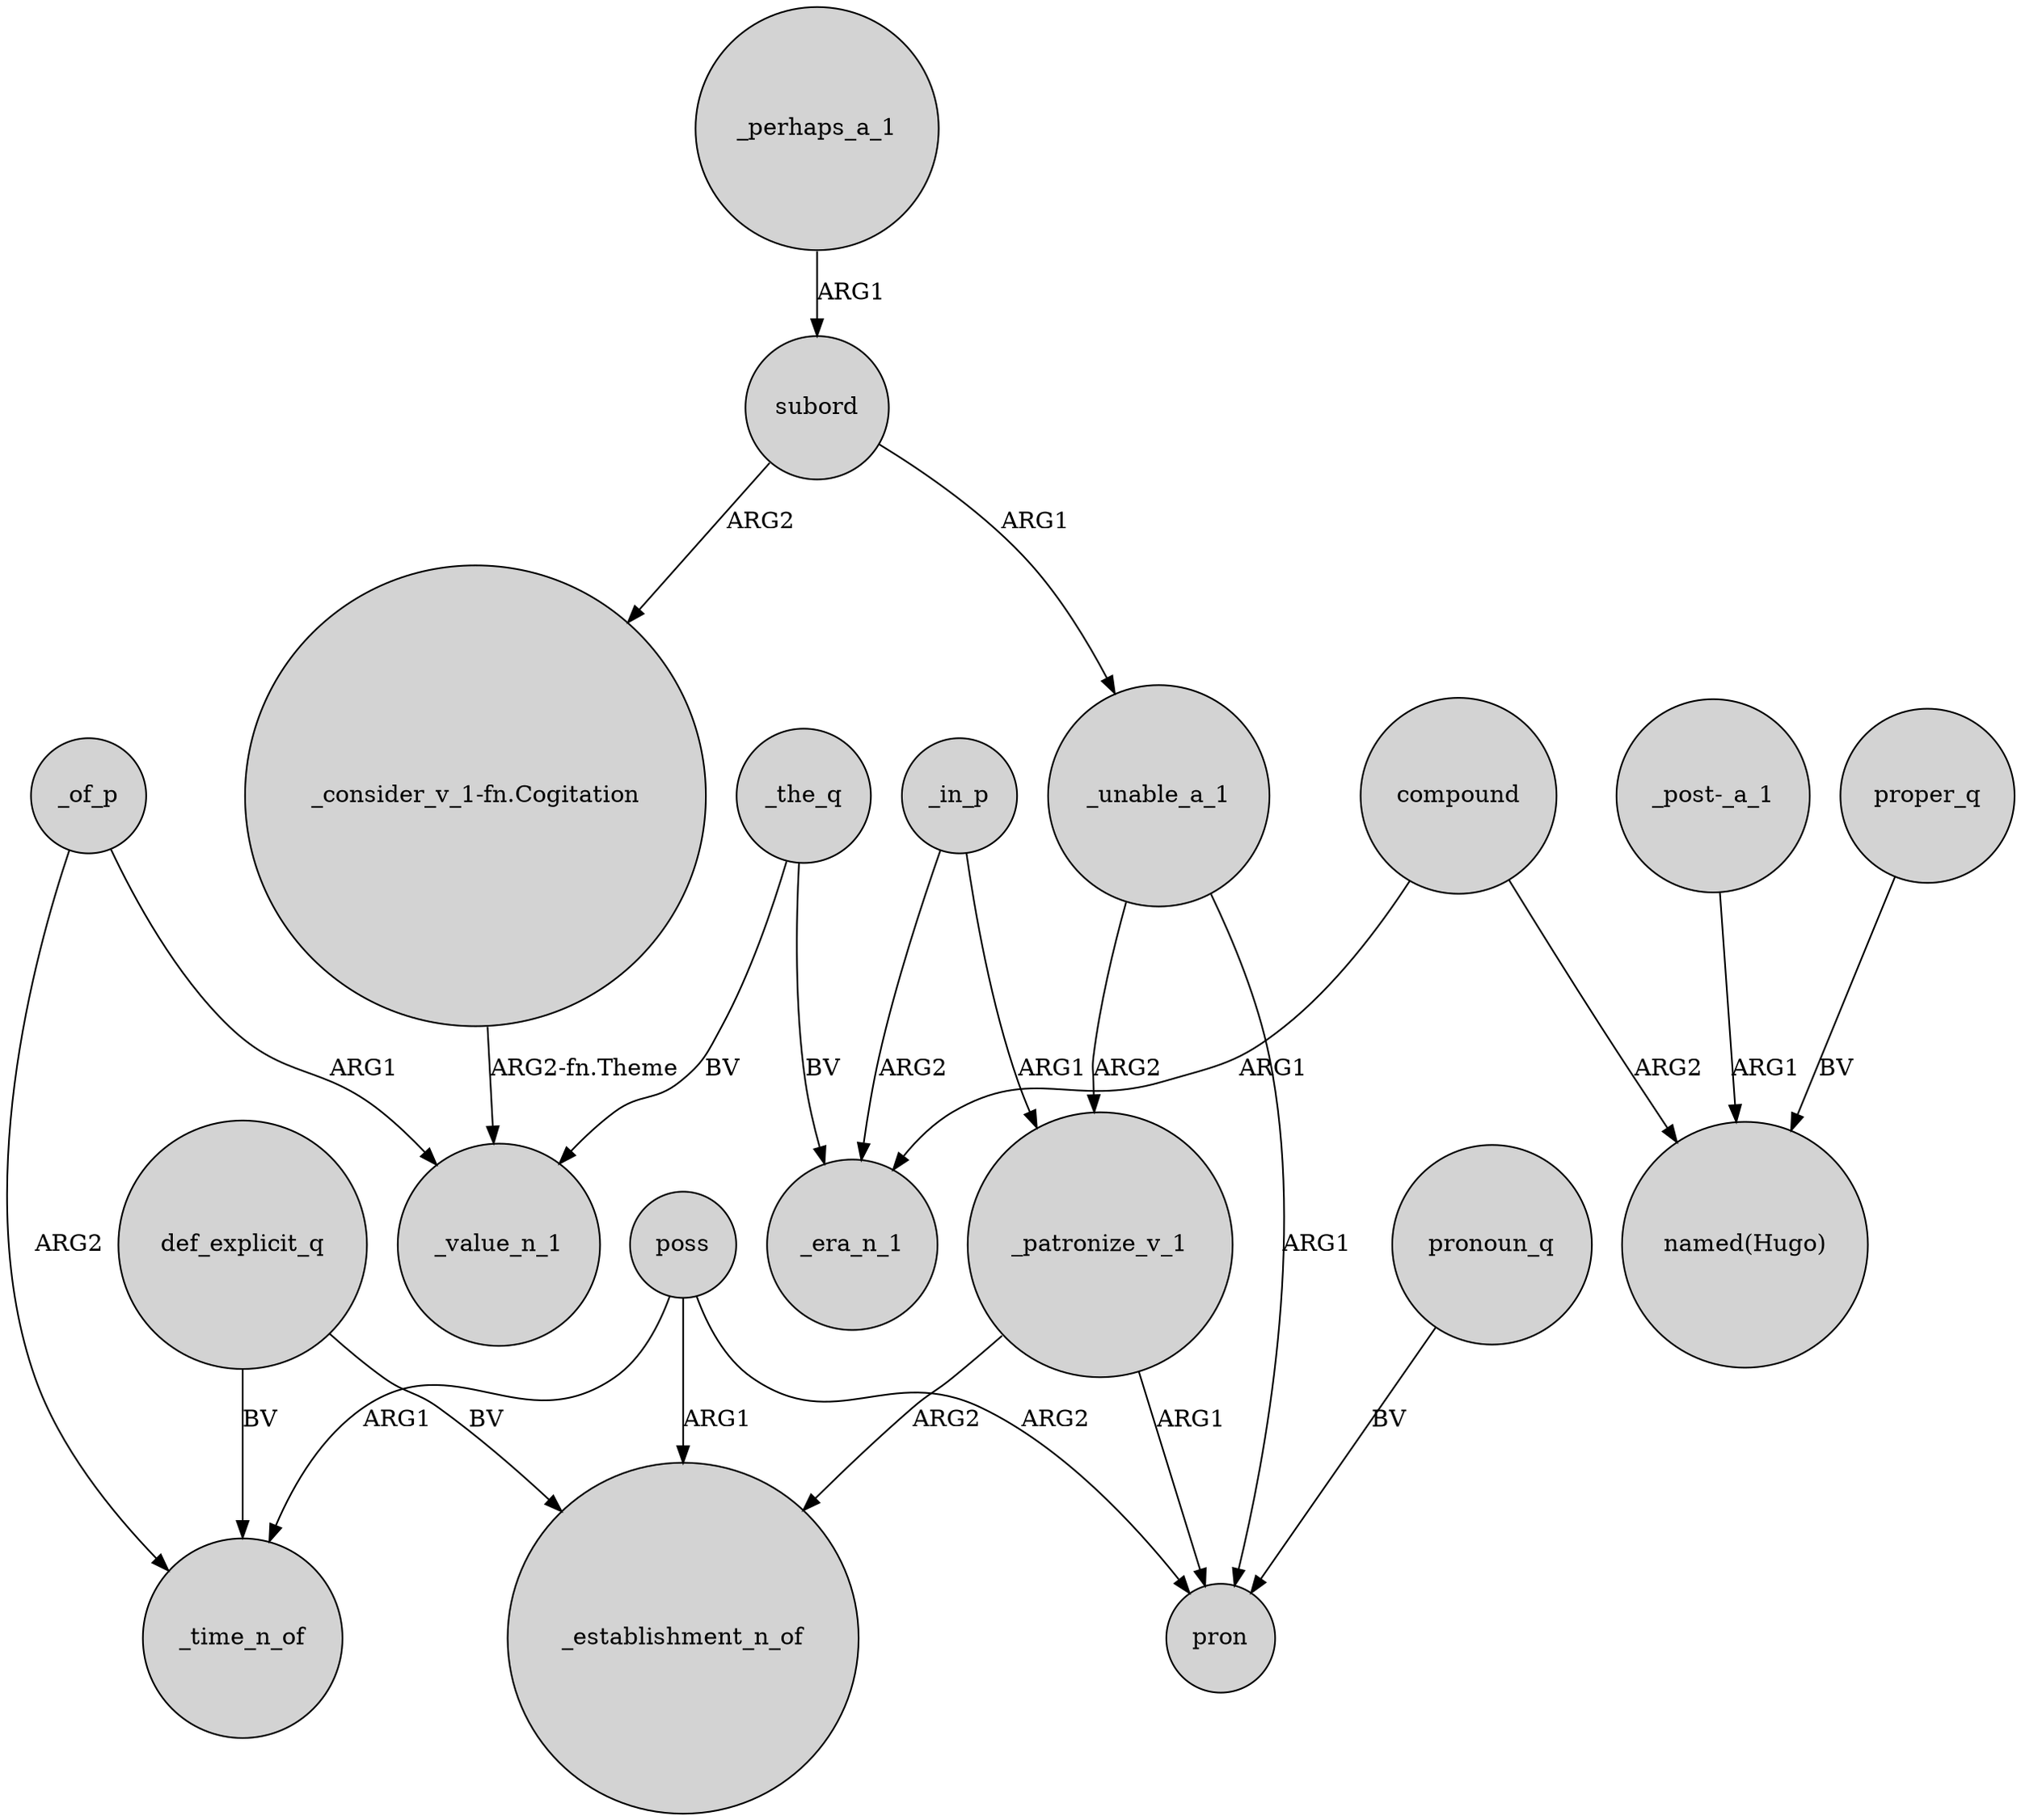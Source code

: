 digraph {
	node [shape=circle style=filled]
	_in_p -> _patronize_v_1 [label=ARG1]
	subord -> "_consider_v_1-fn.Cogitation" [label=ARG2]
	poss -> pron [label=ARG2]
	"_consider_v_1-fn.Cogitation" -> _value_n_1 [label="ARG2-fn.Theme"]
	compound -> _era_n_1 [label=ARG1]
	def_explicit_q -> _establishment_n_of [label=BV]
	_of_p -> _value_n_1 [label=ARG1]
	_unable_a_1 -> _patronize_v_1 [label=ARG2]
	_of_p -> _time_n_of [label=ARG2]
	poss -> _time_n_of [label=ARG1]
	_patronize_v_1 -> pron [label=ARG1]
	_patronize_v_1 -> _establishment_n_of [label=ARG2]
	_unable_a_1 -> pron [label=ARG1]
	pronoun_q -> pron [label=BV]
	"_post-_a_1" -> "named(Hugo)" [label=ARG1]
	compound -> "named(Hugo)" [label=ARG2]
	def_explicit_q -> _time_n_of [label=BV]
	_the_q -> _era_n_1 [label=BV]
	_the_q -> _value_n_1 [label=BV]
	proper_q -> "named(Hugo)" [label=BV]
	_in_p -> _era_n_1 [label=ARG2]
	_perhaps_a_1 -> subord [label=ARG1]
	subord -> _unable_a_1 [label=ARG1]
	poss -> _establishment_n_of [label=ARG1]
}
